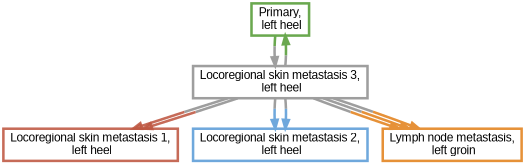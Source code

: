 digraph  {
dpi=600;size=3.5;
"Primary,\n left heel" [color="#6aa84f", fillcolor=white, fontname=Arial, penwidth="3.0", shape=box];
"Locoregional skin metastasis 1,\n left heel" [color="#be5742e1", fillcolor=white, fontname=Arial, penwidth="3.0", shape=box];
"Locoregional skin metastasis 2,\n left heel" [color="#6fa8dc", fillcolor=white, fontname=Arial, penwidth="3.0", shape=box];
"Lymph node metastasis,\n left groin" [color="#e69138", fillcolor=white, fontname=Arial, penwidth="3.0", shape=box];
"Locoregional skin metastasis 3,\n left heel" [color="#9e9e9e", fillcolor=white, fontname=Arial, penwidth="3.0", shape=box];
"Primary,\n left heel" -> "Locoregional skin metastasis 3,\n left heel"  [color="#6aa84f;0.5:#9e9e9e", key=0, penwidth=3];
"Locoregional skin metastasis 3,\n left heel" -> "Primary,\n left heel"  [color="#9e9e9e;0.5:#6aa84f", key=0, penwidth=3];
"Locoregional skin metastasis 3,\n left heel" -> "Locoregional skin metastasis 1,\n left heel"  [color="#9e9e9e;0.5:#be5742e1", key=0, penwidth=3];
"Locoregional skin metastasis 3,\n left heel" -> "Locoregional skin metastasis 1,\n left heel"  [color="#9e9e9e;0.5:#be5742e1", key=1, penwidth=3];
"Locoregional skin metastasis 3,\n left heel" -> "Locoregional skin metastasis 2,\n left heel"  [color="#9e9e9e;0.5:#6fa8dc", key=0, penwidth=3];
"Locoregional skin metastasis 3,\n left heel" -> "Locoregional skin metastasis 2,\n left heel"  [color="#9e9e9e;0.5:#6fa8dc", key=1, penwidth=3];
"Locoregional skin metastasis 3,\n left heel" -> "Lymph node metastasis,\n left groin"  [color="#9e9e9e;0.5:#e69138", key=0, penwidth=3];
"Locoregional skin metastasis 3,\n left heel" -> "Lymph node metastasis,\n left groin"  [color="#9e9e9e;0.5:#e69138", key=1, penwidth=3];
"Locoregional skin metastasis 3,\n left heel" -> "Lymph node metastasis,\n left groin"  [color="#9e9e9e;0.5:#e69138", key=2, penwidth=3];
}
